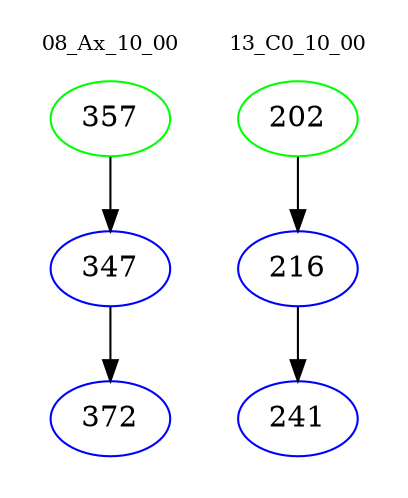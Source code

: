 digraph{
subgraph cluster_0 {
color = white
label = "08_Ax_10_00";
fontsize=10;
T0_357 [label="357", color="green"]
T0_357 -> T0_347 [color="black"]
T0_347 [label="347", color="blue"]
T0_347 -> T0_372 [color="black"]
T0_372 [label="372", color="blue"]
}
subgraph cluster_1 {
color = white
label = "13_C0_10_00";
fontsize=10;
T1_202 [label="202", color="green"]
T1_202 -> T1_216 [color="black"]
T1_216 [label="216", color="blue"]
T1_216 -> T1_241 [color="black"]
T1_241 [label="241", color="blue"]
}
}
